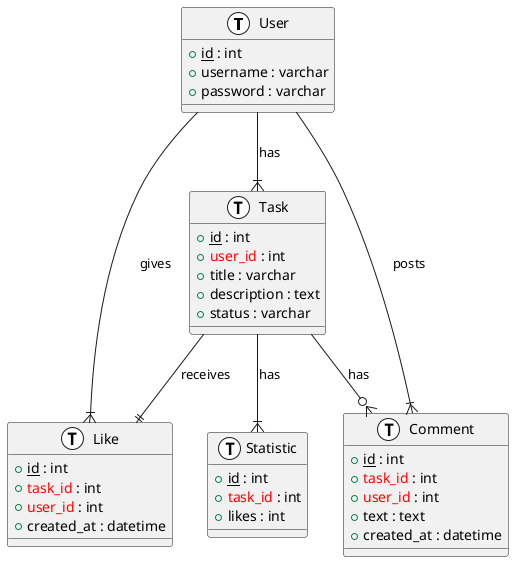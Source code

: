 @startuml
!define Table(name,desc) class name as "desc" << (T,white) >>
!define primary_key(x) <u>x</u>
!define foreign_key(x) <color:red>x</color>

Table(user, "User") {
    +primary_key(id) : int
    +username : varchar
    +password : varchar
}

Table(task, "Task") {
    +primary_key(id) : int
    +foreign_key(user_id) : int
    +title : varchar
    +description : text
    +status : varchar
}

Table(statistic, "Statistic") {
    +primary_key(id) : int
    +foreign_key(task_id) : int
    +likes : int
}

Table(comment, "Comment") {
    +primary_key(id) : int
    +foreign_key(task_id) : int
    +foreign_key(user_id) : int
    +text : text
    +created_at : datetime
}

Table(like, "Like") {
    +primary_key(id) : int
    +foreign_key(task_id) : int
    +foreign_key(user_id) : int
    +created_at : datetime
}

user --|{ task : "has"
user --|{ comment : "posts"
user --|{ like : "gives"

task --|{ statistic : "has"
task --|| like : "receives"
task --o{ comment : "has"

@enduml
